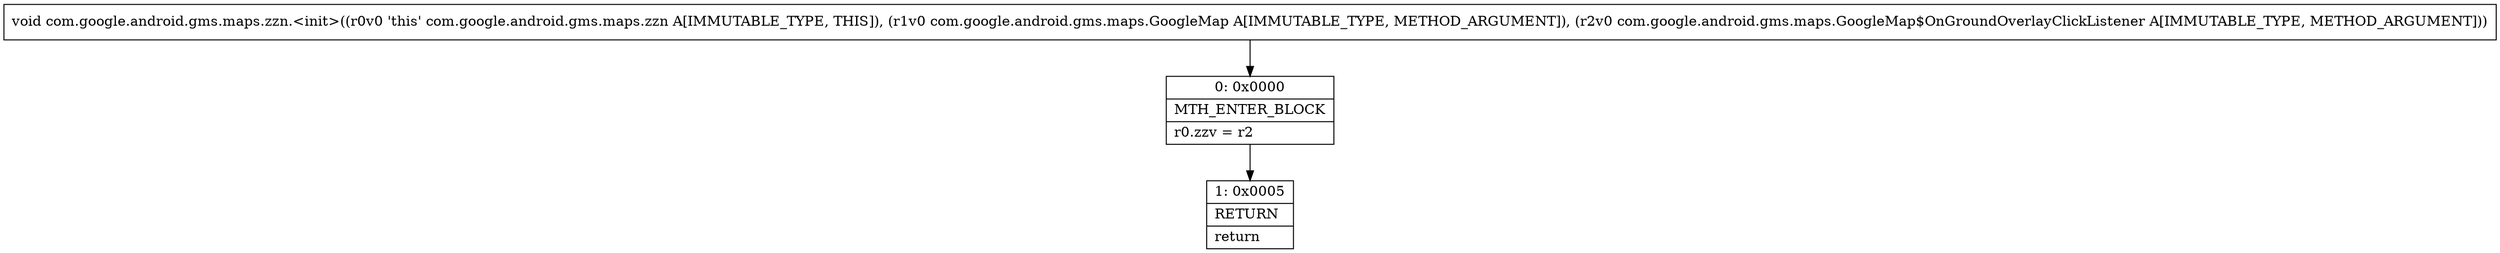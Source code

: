 digraph "CFG forcom.google.android.gms.maps.zzn.\<init\>(Lcom\/google\/android\/gms\/maps\/GoogleMap;Lcom\/google\/android\/gms\/maps\/GoogleMap$OnGroundOverlayClickListener;)V" {
Node_0 [shape=record,label="{0\:\ 0x0000|MTH_ENTER_BLOCK\l|r0.zzv = r2\l}"];
Node_1 [shape=record,label="{1\:\ 0x0005|RETURN\l|return\l}"];
MethodNode[shape=record,label="{void com.google.android.gms.maps.zzn.\<init\>((r0v0 'this' com.google.android.gms.maps.zzn A[IMMUTABLE_TYPE, THIS]), (r1v0 com.google.android.gms.maps.GoogleMap A[IMMUTABLE_TYPE, METHOD_ARGUMENT]), (r2v0 com.google.android.gms.maps.GoogleMap$OnGroundOverlayClickListener A[IMMUTABLE_TYPE, METHOD_ARGUMENT])) }"];
MethodNode -> Node_0;
Node_0 -> Node_1;
}

